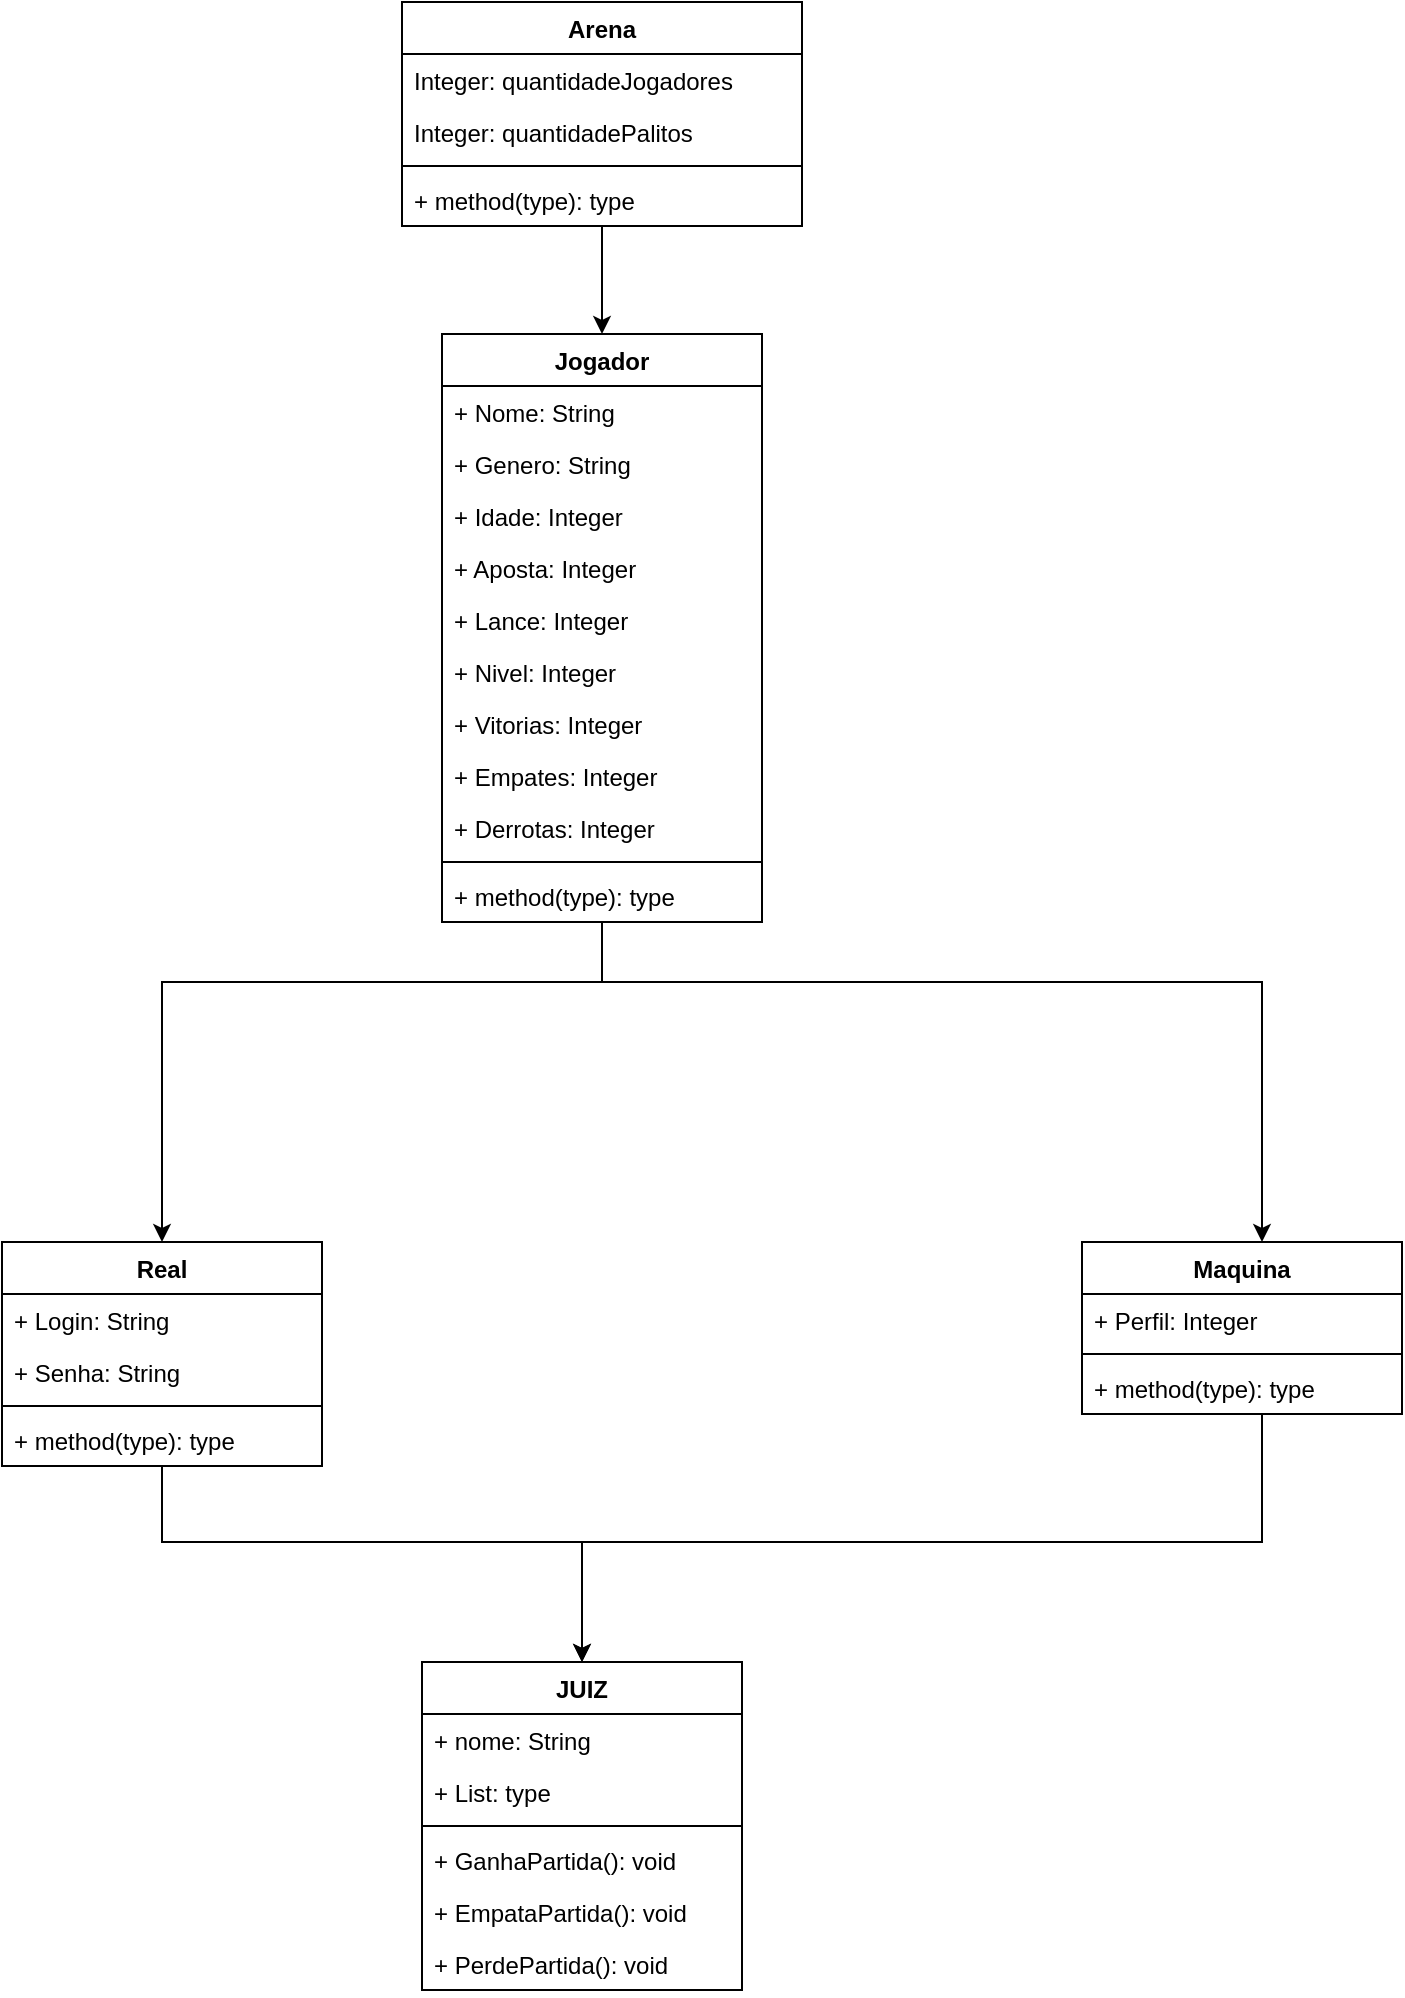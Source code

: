 <mxfile version="13.9.9" type="github">
  <diagram id="C5RBs43oDa-KdzZeNtuy" name="Page-1">
    <mxGraphModel dx="862" dy="404" grid="1" gridSize="10" guides="1" tooltips="1" connect="1" arrows="1" fold="1" page="1" pageScale="1" pageWidth="827" pageHeight="1169" math="0" shadow="0">
      <root>
        <mxCell id="WIyWlLk6GJQsqaUBKTNV-0" />
        <mxCell id="WIyWlLk6GJQsqaUBKTNV-1" parent="WIyWlLk6GJQsqaUBKTNV-0" />
        <mxCell id="ZYngFUHm784m0lQmUgOL-61" value="" style="edgeStyle=orthogonalEdgeStyle;rounded=0;orthogonalLoop=1;jettySize=auto;html=1;" edge="1" parent="WIyWlLk6GJQsqaUBKTNV-1" source="ZYngFUHm784m0lQmUgOL-12" target="ZYngFUHm784m0lQmUgOL-57">
          <mxGeometry relative="1" as="geometry" />
        </mxCell>
        <mxCell id="ZYngFUHm784m0lQmUgOL-12" value="Arena" style="swimlane;fontStyle=1;align=center;verticalAlign=top;childLayout=stackLayout;horizontal=1;startSize=26;horizontalStack=0;resizeParent=1;resizeParentMax=0;resizeLast=0;collapsible=1;marginBottom=0;" vertex="1" parent="WIyWlLk6GJQsqaUBKTNV-1">
          <mxGeometry x="290" y="20" width="200" height="112" as="geometry" />
        </mxCell>
        <mxCell id="ZYngFUHm784m0lQmUgOL-13" value="Integer: quantidadeJogadores" style="text;strokeColor=none;fillColor=none;align=left;verticalAlign=top;spacingLeft=4;spacingRight=4;overflow=hidden;rotatable=0;points=[[0,0.5],[1,0.5]];portConstraint=eastwest;" vertex="1" parent="ZYngFUHm784m0lQmUgOL-12">
          <mxGeometry y="26" width="200" height="26" as="geometry" />
        </mxCell>
        <mxCell id="ZYngFUHm784m0lQmUgOL-83" value="Integer: quantidadePalitos" style="text;strokeColor=none;fillColor=none;align=left;verticalAlign=top;spacingLeft=4;spacingRight=4;overflow=hidden;rotatable=0;points=[[0,0.5],[1,0.5]];portConstraint=eastwest;" vertex="1" parent="ZYngFUHm784m0lQmUgOL-12">
          <mxGeometry y="52" width="200" height="26" as="geometry" />
        </mxCell>
        <mxCell id="ZYngFUHm784m0lQmUgOL-14" value="" style="line;strokeWidth=1;fillColor=none;align=left;verticalAlign=middle;spacingTop=-1;spacingLeft=3;spacingRight=3;rotatable=0;labelPosition=right;points=[];portConstraint=eastwest;" vertex="1" parent="ZYngFUHm784m0lQmUgOL-12">
          <mxGeometry y="78" width="200" height="8" as="geometry" />
        </mxCell>
        <mxCell id="ZYngFUHm784m0lQmUgOL-15" value="+ method(type): type" style="text;strokeColor=none;fillColor=none;align=left;verticalAlign=top;spacingLeft=4;spacingRight=4;overflow=hidden;rotatable=0;points=[[0,0.5],[1,0.5]];portConstraint=eastwest;" vertex="1" parent="ZYngFUHm784m0lQmUgOL-12">
          <mxGeometry y="86" width="200" height="26" as="geometry" />
        </mxCell>
        <mxCell id="ZYngFUHm784m0lQmUgOL-66" value="" style="edgeStyle=orthogonalEdgeStyle;rounded=0;orthogonalLoop=1;jettySize=auto;html=1;" edge="1" parent="WIyWlLk6GJQsqaUBKTNV-1" source="ZYngFUHm784m0lQmUgOL-57" target="ZYngFUHm784m0lQmUgOL-62">
          <mxGeometry relative="1" as="geometry">
            <Array as="points">
              <mxPoint x="390" y="510" />
              <mxPoint x="170" y="510" />
            </Array>
          </mxGeometry>
        </mxCell>
        <mxCell id="ZYngFUHm784m0lQmUgOL-71" value="" style="edgeStyle=orthogonalEdgeStyle;rounded=0;orthogonalLoop=1;jettySize=auto;html=1;" edge="1" parent="WIyWlLk6GJQsqaUBKTNV-1" source="ZYngFUHm784m0lQmUgOL-57" target="ZYngFUHm784m0lQmUgOL-67">
          <mxGeometry relative="1" as="geometry">
            <Array as="points">
              <mxPoint x="390" y="510" />
              <mxPoint x="720" y="510" />
            </Array>
          </mxGeometry>
        </mxCell>
        <mxCell id="ZYngFUHm784m0lQmUgOL-57" value="Jogador" style="swimlane;fontStyle=1;align=center;verticalAlign=top;childLayout=stackLayout;horizontal=1;startSize=26;horizontalStack=0;resizeParent=1;resizeParentMax=0;resizeLast=0;collapsible=1;marginBottom=0;" vertex="1" parent="WIyWlLk6GJQsqaUBKTNV-1">
          <mxGeometry x="310" y="186" width="160" height="294" as="geometry" />
        </mxCell>
        <mxCell id="ZYngFUHm784m0lQmUgOL-58" value="+ Nome: String" style="text;strokeColor=none;fillColor=none;align=left;verticalAlign=top;spacingLeft=4;spacingRight=4;overflow=hidden;rotatable=0;points=[[0,0.5],[1,0.5]];portConstraint=eastwest;" vertex="1" parent="ZYngFUHm784m0lQmUgOL-57">
          <mxGeometry y="26" width="160" height="26" as="geometry" />
        </mxCell>
        <mxCell id="ZYngFUHm784m0lQmUgOL-85" value="+ Genero: String" style="text;strokeColor=none;fillColor=none;align=left;verticalAlign=top;spacingLeft=4;spacingRight=4;overflow=hidden;rotatable=0;points=[[0,0.5],[1,0.5]];portConstraint=eastwest;" vertex="1" parent="ZYngFUHm784m0lQmUgOL-57">
          <mxGeometry y="52" width="160" height="26" as="geometry" />
        </mxCell>
        <mxCell id="ZYngFUHm784m0lQmUgOL-84" value="+ Idade: Integer" style="text;strokeColor=none;fillColor=none;align=left;verticalAlign=top;spacingLeft=4;spacingRight=4;overflow=hidden;rotatable=0;points=[[0,0.5],[1,0.5]];portConstraint=eastwest;" vertex="1" parent="ZYngFUHm784m0lQmUgOL-57">
          <mxGeometry y="78" width="160" height="26" as="geometry" />
        </mxCell>
        <mxCell id="ZYngFUHm784m0lQmUgOL-94" value="+ Aposta: Integer" style="text;strokeColor=none;fillColor=none;align=left;verticalAlign=top;spacingLeft=4;spacingRight=4;overflow=hidden;rotatable=0;points=[[0,0.5],[1,0.5]];portConstraint=eastwest;" vertex="1" parent="ZYngFUHm784m0lQmUgOL-57">
          <mxGeometry y="104" width="160" height="26" as="geometry" />
        </mxCell>
        <mxCell id="ZYngFUHm784m0lQmUgOL-95" value="+ Lance: Integer" style="text;strokeColor=none;fillColor=none;align=left;verticalAlign=top;spacingLeft=4;spacingRight=4;overflow=hidden;rotatable=0;points=[[0,0.5],[1,0.5]];portConstraint=eastwest;" vertex="1" parent="ZYngFUHm784m0lQmUgOL-57">
          <mxGeometry y="130" width="160" height="26" as="geometry" />
        </mxCell>
        <mxCell id="ZYngFUHm784m0lQmUgOL-86" value="+ Nivel: Integer" style="text;strokeColor=none;fillColor=none;align=left;verticalAlign=top;spacingLeft=4;spacingRight=4;overflow=hidden;rotatable=0;points=[[0,0.5],[1,0.5]];portConstraint=eastwest;" vertex="1" parent="ZYngFUHm784m0lQmUgOL-57">
          <mxGeometry y="156" width="160" height="26" as="geometry" />
        </mxCell>
        <mxCell id="ZYngFUHm784m0lQmUgOL-87" value="+ Vitorias: Integer" style="text;strokeColor=none;fillColor=none;align=left;verticalAlign=top;spacingLeft=4;spacingRight=4;overflow=hidden;rotatable=0;points=[[0,0.5],[1,0.5]];portConstraint=eastwest;" vertex="1" parent="ZYngFUHm784m0lQmUgOL-57">
          <mxGeometry y="182" width="160" height="26" as="geometry" />
        </mxCell>
        <mxCell id="ZYngFUHm784m0lQmUgOL-88" value="+ Empates: Integer" style="text;strokeColor=none;fillColor=none;align=left;verticalAlign=top;spacingLeft=4;spacingRight=4;overflow=hidden;rotatable=0;points=[[0,0.5],[1,0.5]];portConstraint=eastwest;" vertex="1" parent="ZYngFUHm784m0lQmUgOL-57">
          <mxGeometry y="208" width="160" height="26" as="geometry" />
        </mxCell>
        <mxCell id="ZYngFUHm784m0lQmUgOL-89" value="+ Derrotas: Integer" style="text;strokeColor=none;fillColor=none;align=left;verticalAlign=top;spacingLeft=4;spacingRight=4;overflow=hidden;rotatable=0;points=[[0,0.5],[1,0.5]];portConstraint=eastwest;" vertex="1" parent="ZYngFUHm784m0lQmUgOL-57">
          <mxGeometry y="234" width="160" height="26" as="geometry" />
        </mxCell>
        <mxCell id="ZYngFUHm784m0lQmUgOL-59" value="" style="line;strokeWidth=1;fillColor=none;align=left;verticalAlign=middle;spacingTop=-1;spacingLeft=3;spacingRight=3;rotatable=0;labelPosition=right;points=[];portConstraint=eastwest;" vertex="1" parent="ZYngFUHm784m0lQmUgOL-57">
          <mxGeometry y="260" width="160" height="8" as="geometry" />
        </mxCell>
        <mxCell id="ZYngFUHm784m0lQmUgOL-60" value="+ method(type): type" style="text;strokeColor=none;fillColor=none;align=left;verticalAlign=top;spacingLeft=4;spacingRight=4;overflow=hidden;rotatable=0;points=[[0,0.5],[1,0.5]];portConstraint=eastwest;" vertex="1" parent="ZYngFUHm784m0lQmUgOL-57">
          <mxGeometry y="268" width="160" height="26" as="geometry" />
        </mxCell>
        <mxCell id="ZYngFUHm784m0lQmUgOL-82" value="" style="edgeStyle=orthogonalEdgeStyle;rounded=0;orthogonalLoop=1;jettySize=auto;html=1;entryX=0.5;entryY=0;entryDx=0;entryDy=0;" edge="1" parent="WIyWlLk6GJQsqaUBKTNV-1" source="ZYngFUHm784m0lQmUgOL-62" target="ZYngFUHm784m0lQmUgOL-72">
          <mxGeometry relative="1" as="geometry">
            <mxPoint x="540" y="590" as="targetPoint" />
            <Array as="points">
              <mxPoint x="170" y="790" />
              <mxPoint x="380" y="790" />
            </Array>
          </mxGeometry>
        </mxCell>
        <mxCell id="ZYngFUHm784m0lQmUgOL-62" value="Real" style="swimlane;fontStyle=1;align=center;verticalAlign=top;childLayout=stackLayout;horizontal=1;startSize=26;horizontalStack=0;resizeParent=1;resizeParentMax=0;resizeLast=0;collapsible=1;marginBottom=0;" vertex="1" parent="WIyWlLk6GJQsqaUBKTNV-1">
          <mxGeometry x="90" y="640" width="160" height="112" as="geometry" />
        </mxCell>
        <mxCell id="ZYngFUHm784m0lQmUgOL-63" value="+ Login: String" style="text;strokeColor=none;fillColor=none;align=left;verticalAlign=top;spacingLeft=4;spacingRight=4;overflow=hidden;rotatable=0;points=[[0,0.5],[1,0.5]];portConstraint=eastwest;" vertex="1" parent="ZYngFUHm784m0lQmUgOL-62">
          <mxGeometry y="26" width="160" height="26" as="geometry" />
        </mxCell>
        <mxCell id="ZYngFUHm784m0lQmUgOL-90" value="+ Senha: String" style="text;strokeColor=none;fillColor=none;align=left;verticalAlign=top;spacingLeft=4;spacingRight=4;overflow=hidden;rotatable=0;points=[[0,0.5],[1,0.5]];portConstraint=eastwest;" vertex="1" parent="ZYngFUHm784m0lQmUgOL-62">
          <mxGeometry y="52" width="160" height="26" as="geometry" />
        </mxCell>
        <mxCell id="ZYngFUHm784m0lQmUgOL-64" value="" style="line;strokeWidth=1;fillColor=none;align=left;verticalAlign=middle;spacingTop=-1;spacingLeft=3;spacingRight=3;rotatable=0;labelPosition=right;points=[];portConstraint=eastwest;" vertex="1" parent="ZYngFUHm784m0lQmUgOL-62">
          <mxGeometry y="78" width="160" height="8" as="geometry" />
        </mxCell>
        <mxCell id="ZYngFUHm784m0lQmUgOL-65" value="+ method(type): type" style="text;strokeColor=none;fillColor=none;align=left;verticalAlign=top;spacingLeft=4;spacingRight=4;overflow=hidden;rotatable=0;points=[[0,0.5],[1,0.5]];portConstraint=eastwest;" vertex="1" parent="ZYngFUHm784m0lQmUgOL-62">
          <mxGeometry y="86" width="160" height="26" as="geometry" />
        </mxCell>
        <mxCell id="ZYngFUHm784m0lQmUgOL-76" value="" style="edgeStyle=orthogonalEdgeStyle;rounded=0;orthogonalLoop=1;jettySize=auto;html=1;" edge="1" parent="WIyWlLk6GJQsqaUBKTNV-1" source="ZYngFUHm784m0lQmUgOL-67" target="ZYngFUHm784m0lQmUgOL-72">
          <mxGeometry relative="1" as="geometry">
            <Array as="points">
              <mxPoint x="720" y="790" />
              <mxPoint x="380" y="790" />
            </Array>
          </mxGeometry>
        </mxCell>
        <mxCell id="ZYngFUHm784m0lQmUgOL-67" value="Maquina" style="swimlane;fontStyle=1;align=center;verticalAlign=top;childLayout=stackLayout;horizontal=1;startSize=26;horizontalStack=0;resizeParent=1;resizeParentMax=0;resizeLast=0;collapsible=1;marginBottom=0;" vertex="1" parent="WIyWlLk6GJQsqaUBKTNV-1">
          <mxGeometry x="630" y="640" width="160" height="86" as="geometry" />
        </mxCell>
        <mxCell id="ZYngFUHm784m0lQmUgOL-68" value="+ Perfil: Integer" style="text;strokeColor=none;fillColor=none;align=left;verticalAlign=top;spacingLeft=4;spacingRight=4;overflow=hidden;rotatable=0;points=[[0,0.5],[1,0.5]];portConstraint=eastwest;" vertex="1" parent="ZYngFUHm784m0lQmUgOL-67">
          <mxGeometry y="26" width="160" height="26" as="geometry" />
        </mxCell>
        <mxCell id="ZYngFUHm784m0lQmUgOL-69" value="" style="line;strokeWidth=1;fillColor=none;align=left;verticalAlign=middle;spacingTop=-1;spacingLeft=3;spacingRight=3;rotatable=0;labelPosition=right;points=[];portConstraint=eastwest;" vertex="1" parent="ZYngFUHm784m0lQmUgOL-67">
          <mxGeometry y="52" width="160" height="8" as="geometry" />
        </mxCell>
        <mxCell id="ZYngFUHm784m0lQmUgOL-70" value="+ method(type): type" style="text;strokeColor=none;fillColor=none;align=left;verticalAlign=top;spacingLeft=4;spacingRight=4;overflow=hidden;rotatable=0;points=[[0,0.5],[1,0.5]];portConstraint=eastwest;" vertex="1" parent="ZYngFUHm784m0lQmUgOL-67">
          <mxGeometry y="60" width="160" height="26" as="geometry" />
        </mxCell>
        <mxCell id="ZYngFUHm784m0lQmUgOL-72" value="JUIZ" style="swimlane;fontStyle=1;align=center;verticalAlign=top;childLayout=stackLayout;horizontal=1;startSize=26;horizontalStack=0;resizeParent=1;resizeParentMax=0;resizeLast=0;collapsible=1;marginBottom=0;" vertex="1" parent="WIyWlLk6GJQsqaUBKTNV-1">
          <mxGeometry x="300" y="850" width="160" height="164" as="geometry" />
        </mxCell>
        <mxCell id="ZYngFUHm784m0lQmUgOL-73" value="+ nome: String" style="text;strokeColor=none;fillColor=none;align=left;verticalAlign=top;spacingLeft=4;spacingRight=4;overflow=hidden;rotatable=0;points=[[0,0.5],[1,0.5]];portConstraint=eastwest;" vertex="1" parent="ZYngFUHm784m0lQmUgOL-72">
          <mxGeometry y="26" width="160" height="26" as="geometry" />
        </mxCell>
        <mxCell id="ZYngFUHm784m0lQmUgOL-91" value="+ List: type" style="text;strokeColor=none;fillColor=none;align=left;verticalAlign=top;spacingLeft=4;spacingRight=4;overflow=hidden;rotatable=0;points=[[0,0.5],[1,0.5]];portConstraint=eastwest;" vertex="1" parent="ZYngFUHm784m0lQmUgOL-72">
          <mxGeometry y="52" width="160" height="26" as="geometry" />
        </mxCell>
        <mxCell id="ZYngFUHm784m0lQmUgOL-74" value="" style="line;strokeWidth=1;fillColor=none;align=left;verticalAlign=middle;spacingTop=-1;spacingLeft=3;spacingRight=3;rotatable=0;labelPosition=right;points=[];portConstraint=eastwest;" vertex="1" parent="ZYngFUHm784m0lQmUgOL-72">
          <mxGeometry y="78" width="160" height="8" as="geometry" />
        </mxCell>
        <mxCell id="ZYngFUHm784m0lQmUgOL-75" value="+ GanhaPartida(): void" style="text;strokeColor=none;fillColor=none;align=left;verticalAlign=top;spacingLeft=4;spacingRight=4;overflow=hidden;rotatable=0;points=[[0,0.5],[1,0.5]];portConstraint=eastwest;" vertex="1" parent="ZYngFUHm784m0lQmUgOL-72">
          <mxGeometry y="86" width="160" height="26" as="geometry" />
        </mxCell>
        <mxCell id="ZYngFUHm784m0lQmUgOL-92" value="+ EmpataPartida(): void" style="text;strokeColor=none;fillColor=none;align=left;verticalAlign=top;spacingLeft=4;spacingRight=4;overflow=hidden;rotatable=0;points=[[0,0.5],[1,0.5]];portConstraint=eastwest;" vertex="1" parent="ZYngFUHm784m0lQmUgOL-72">
          <mxGeometry y="112" width="160" height="26" as="geometry" />
        </mxCell>
        <mxCell id="ZYngFUHm784m0lQmUgOL-93" value="+ PerdePartida(): void" style="text;strokeColor=none;fillColor=none;align=left;verticalAlign=top;spacingLeft=4;spacingRight=4;overflow=hidden;rotatable=0;points=[[0,0.5],[1,0.5]];portConstraint=eastwest;" vertex="1" parent="ZYngFUHm784m0lQmUgOL-72">
          <mxGeometry y="138" width="160" height="26" as="geometry" />
        </mxCell>
      </root>
    </mxGraphModel>
  </diagram>
</mxfile>
